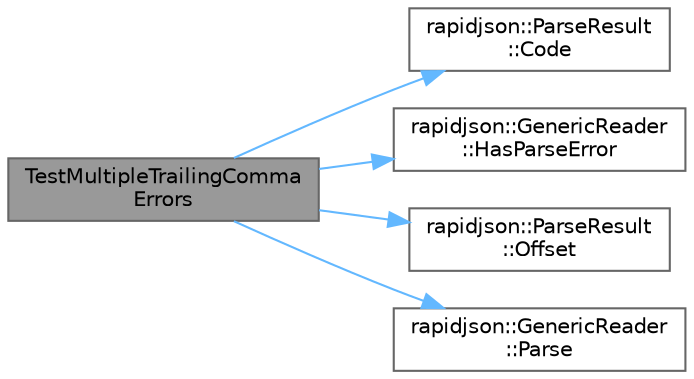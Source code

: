 digraph "TestMultipleTrailingCommaErrors"
{
 // LATEX_PDF_SIZE
  bgcolor="transparent";
  edge [fontname=Helvetica,fontsize=10,labelfontname=Helvetica,labelfontsize=10];
  node [fontname=Helvetica,fontsize=10,shape=box,height=0.2,width=0.4];
  rankdir="LR";
  Node1 [id="Node000001",label="TestMultipleTrailingComma\lErrors",height=0.2,width=0.4,color="gray40", fillcolor="grey60", style="filled", fontcolor="black",tooltip=" "];
  Node1 -> Node2 [id="edge1_Node000001_Node000002",color="steelblue1",style="solid",tooltip=" "];
  Node2 [id="Node000002",label="rapidjson::ParseResult\l::Code",height=0.2,width=0.4,color="grey40", fillcolor="white", style="filled",URL="$structrapidjson_1_1_parse_result.html#a3c6a1f7b7dc21363a255eb10a3c0e00e",tooltip="Get the error code."];
  Node1 -> Node3 [id="edge2_Node000001_Node000003",color="steelblue1",style="solid",tooltip=" "];
  Node3 [id="Node000003",label="rapidjson::GenericReader\l::HasParseError",height=0.2,width=0.4,color="grey40", fillcolor="white", style="filled",URL="$classrapidjson_1_1_generic_reader.html#ac42370c3497a0e2b6973110f298e3a59",tooltip="Whether a parse error has occurred in the last parsing."];
  Node1 -> Node4 [id="edge3_Node000001_Node000004",color="steelblue1",style="solid",tooltip=" "];
  Node4 [id="Node000004",label="rapidjson::ParseResult\l::Offset",height=0.2,width=0.4,color="grey40", fillcolor="white", style="filled",URL="$structrapidjson_1_1_parse_result.html#a85036788b0cfd1c676900de6f8260bd6",tooltip="Get the error offset, if IsError(), 0 otherwise."];
  Node1 -> Node5 [id="edge4_Node000001_Node000005",color="steelblue1",style="solid",tooltip=" "];
  Node5 [id="Node000005",label="rapidjson::GenericReader\l::Parse",height=0.2,width=0.4,color="grey40", fillcolor="white", style="filled",URL="$classrapidjson_1_1_generic_reader.html#ac9c540b77de19661f6f45e04b9b0937b",tooltip="Parse JSON text."];
}
